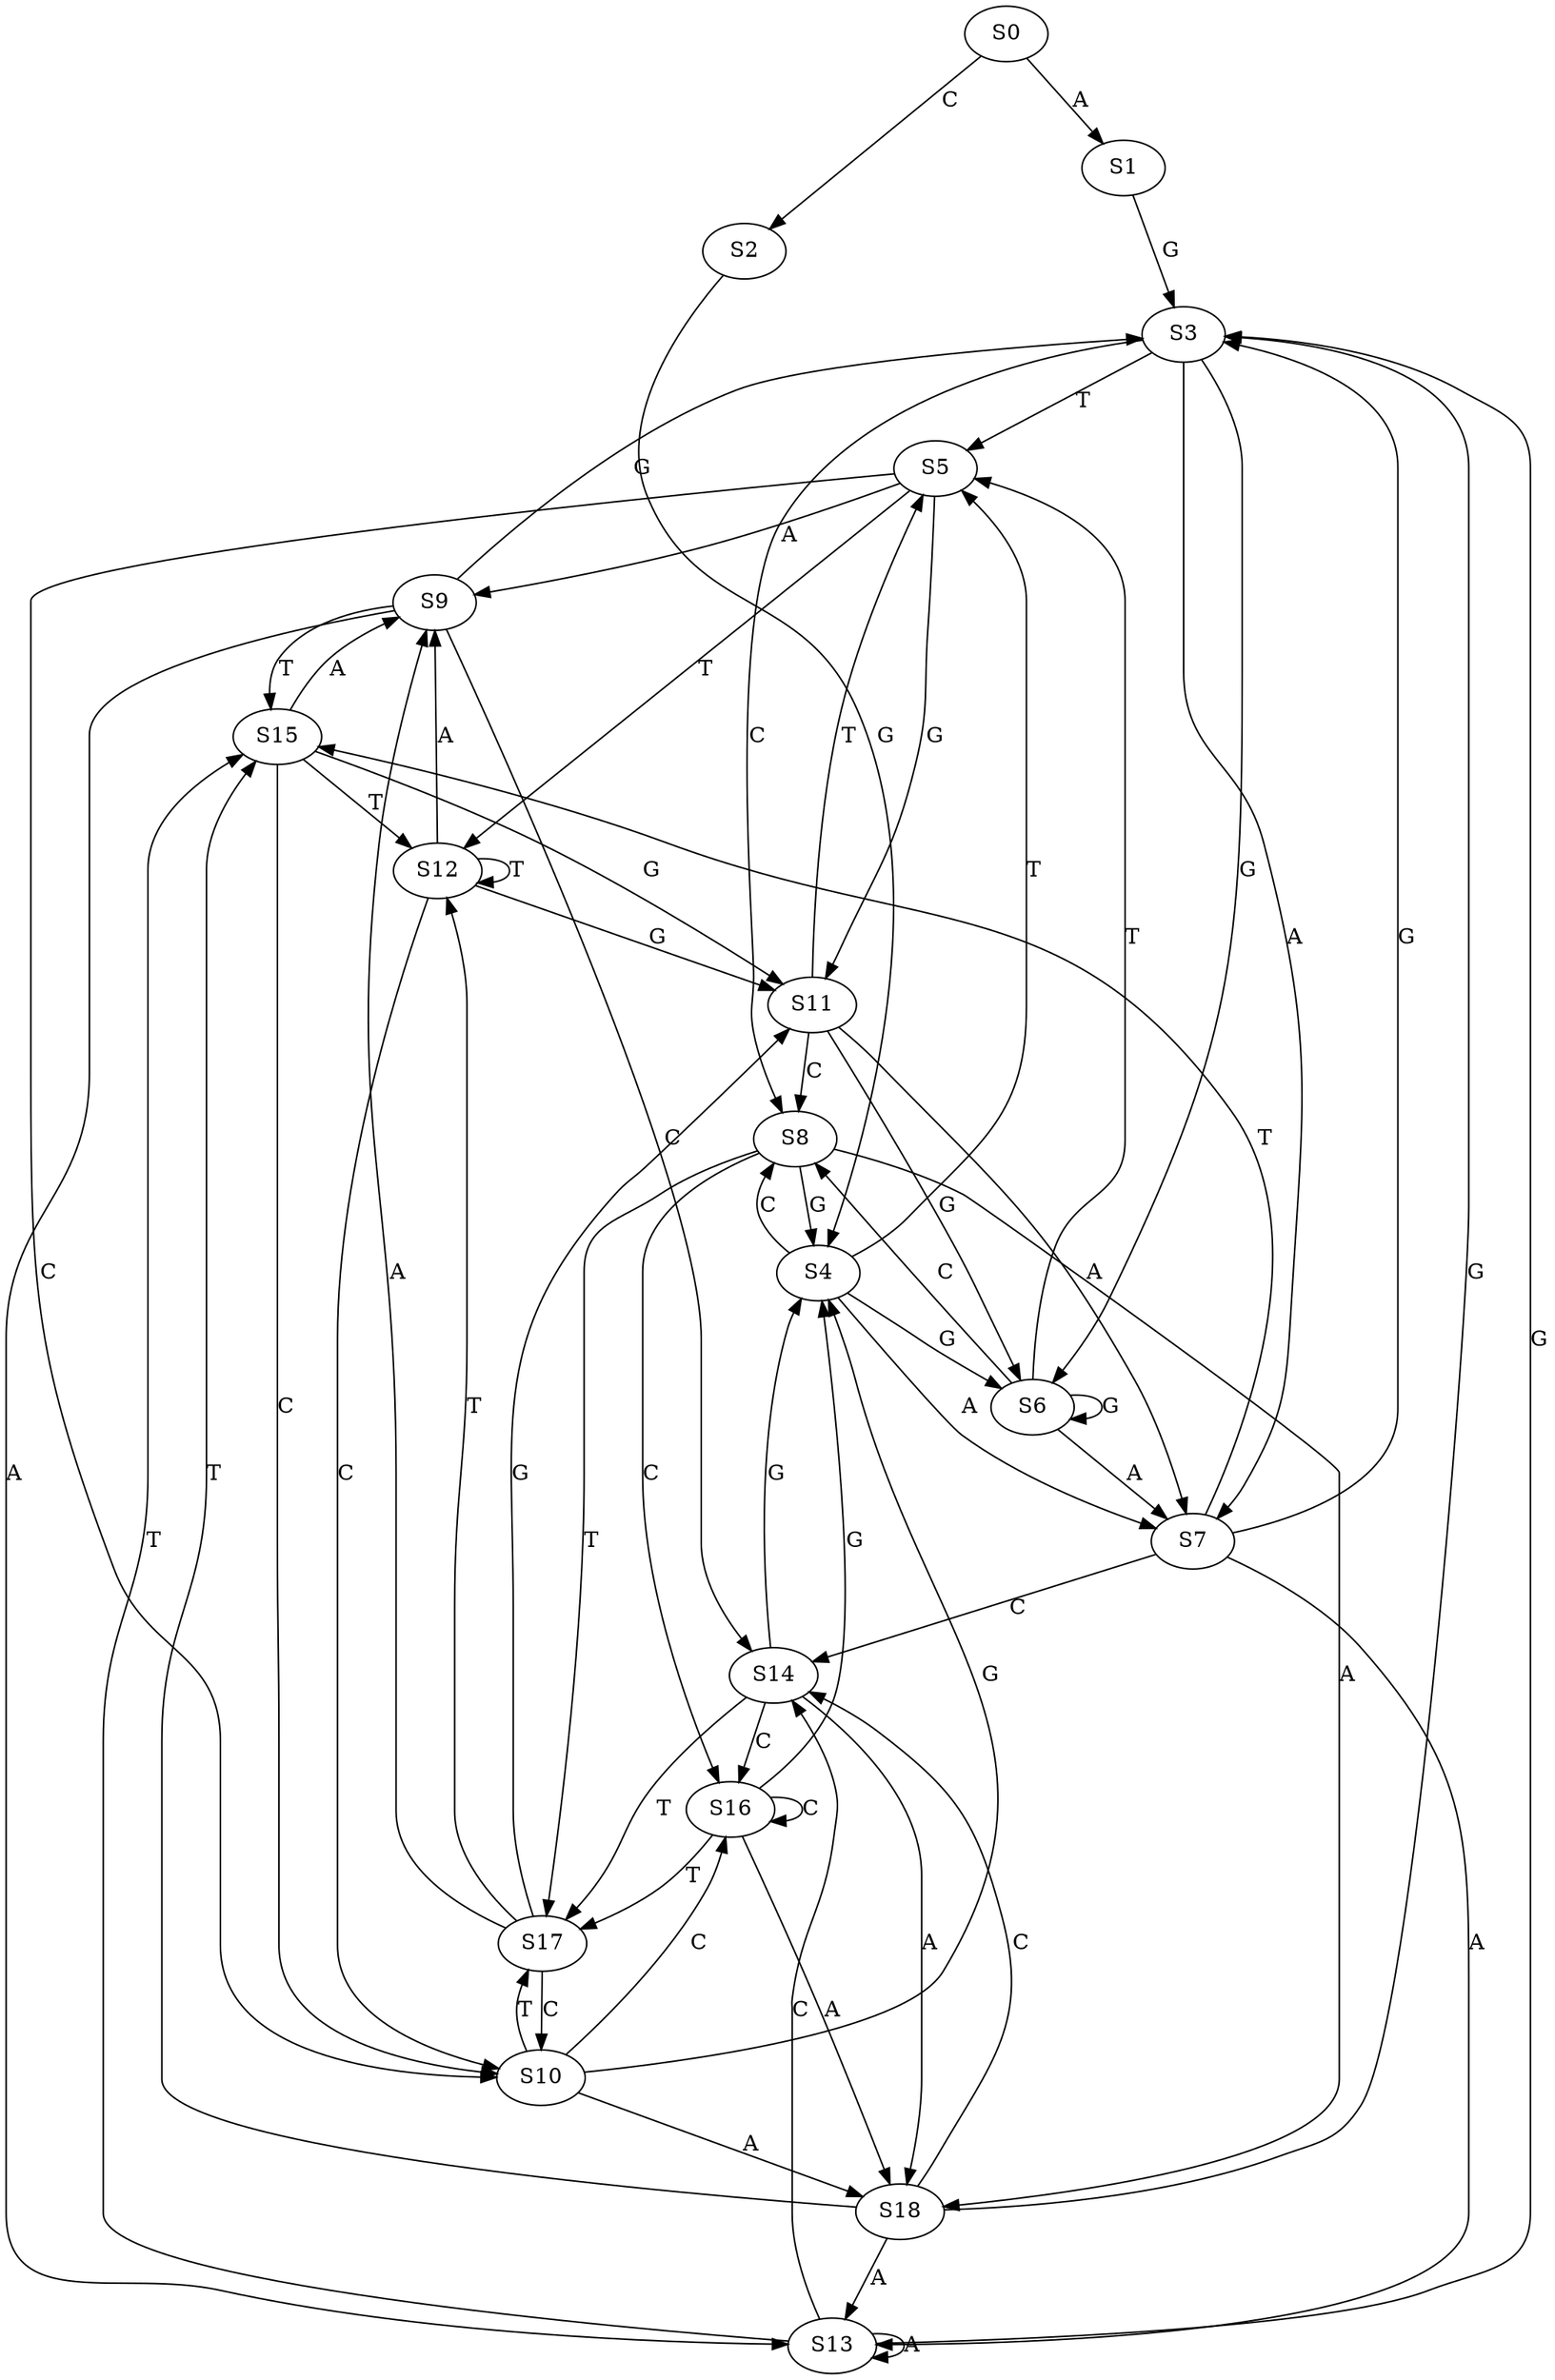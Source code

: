 strict digraph  {
	S0 -> S1 [ label = A ];
	S0 -> S2 [ label = C ];
	S1 -> S3 [ label = G ];
	S2 -> S4 [ label = G ];
	S3 -> S5 [ label = T ];
	S3 -> S6 [ label = G ];
	S3 -> S7 [ label = A ];
	S3 -> S8 [ label = C ];
	S4 -> S6 [ label = G ];
	S4 -> S5 [ label = T ];
	S4 -> S7 [ label = A ];
	S4 -> S8 [ label = C ];
	S5 -> S9 [ label = A ];
	S5 -> S10 [ label = C ];
	S5 -> S11 [ label = G ];
	S5 -> S12 [ label = T ];
	S6 -> S7 [ label = A ];
	S6 -> S5 [ label = T ];
	S6 -> S6 [ label = G ];
	S6 -> S8 [ label = C ];
	S7 -> S3 [ label = G ];
	S7 -> S13 [ label = A ];
	S7 -> S14 [ label = C ];
	S7 -> S15 [ label = T ];
	S8 -> S16 [ label = C ];
	S8 -> S17 [ label = T ];
	S8 -> S4 [ label = G ];
	S8 -> S18 [ label = A ];
	S9 -> S3 [ label = G ];
	S9 -> S15 [ label = T ];
	S9 -> S13 [ label = A ];
	S9 -> S14 [ label = C ];
	S10 -> S17 [ label = T ];
	S10 -> S4 [ label = G ];
	S10 -> S16 [ label = C ];
	S10 -> S18 [ label = A ];
	S11 -> S7 [ label = A ];
	S11 -> S5 [ label = T ];
	S11 -> S8 [ label = C ];
	S11 -> S6 [ label = G ];
	S12 -> S10 [ label = C ];
	S12 -> S11 [ label = G ];
	S12 -> S12 [ label = T ];
	S12 -> S9 [ label = A ];
	S13 -> S15 [ label = T ];
	S13 -> S14 [ label = C ];
	S13 -> S3 [ label = G ];
	S13 -> S13 [ label = A ];
	S14 -> S18 [ label = A ];
	S14 -> S17 [ label = T ];
	S14 -> S16 [ label = C ];
	S14 -> S4 [ label = G ];
	S15 -> S9 [ label = A ];
	S15 -> S10 [ label = C ];
	S15 -> S12 [ label = T ];
	S15 -> S11 [ label = G ];
	S16 -> S4 [ label = G ];
	S16 -> S16 [ label = C ];
	S16 -> S18 [ label = A ];
	S16 -> S17 [ label = T ];
	S17 -> S11 [ label = G ];
	S17 -> S10 [ label = C ];
	S17 -> S9 [ label = A ];
	S17 -> S12 [ label = T ];
	S18 -> S3 [ label = G ];
	S18 -> S15 [ label = T ];
	S18 -> S14 [ label = C ];
	S18 -> S13 [ label = A ];
}
